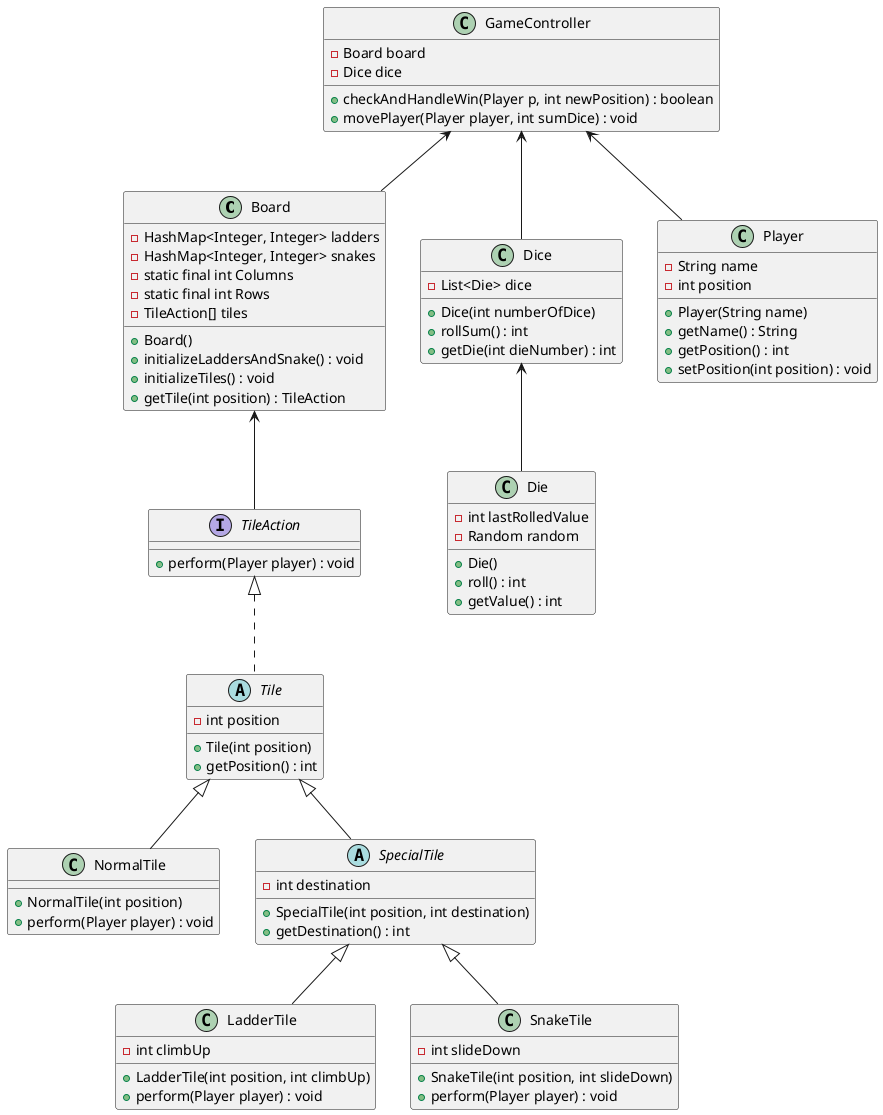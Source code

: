 @startuml
  class Board {
    - HashMap<Integer, Integer> ladders
    - HashMap<Integer, Integer> snakes
    - static final int Columns
    - static final int Rows
    - TileAction[] tiles
    + Board()
    + initializeLaddersAndSnake() : void
    + initializeTiles() : void
    + getTile(int position) : TileAction
  }

  class Dice {
    - List<Die> dice
    + Dice(int numberOfDice)
    + rollSum() : int
    + getDie(int dieNumber) : int
  }

  class Die {
    - int lastRolledValue
    - Random random
    + Die()
    + roll() : int
    + getValue() : int
  }

  class Player {
    - String name
    - int position
    + Player(String name)
    + getName() : String
    + getPosition() : int
    + setPosition(int position) : void
  }

  interface TileAction {
    + perform(Player player) : void
  }

  abstract class Tile implements TileAction {
    - int position
    + Tile(int position)
    + getPosition() : int
  }

  class NormalTile extends Tile {
    + NormalTile(int position)
    + perform(Player player) : void
  }

  abstract class SpecialTile extends Tile {
    - int destination
    + SpecialTile(int position, int destination)
    + getDestination() : int
  }

  class LadderTile extends SpecialTile {
    - int climbUp
    + LadderTile(int position, int climbUp)
    + perform(Player player) : void
  }

  class SnakeTile extends SpecialTile {
    - int slideDown
    + SnakeTile(int position, int slideDown)
    + perform(Player player) : void
  }
class GameController {
 - Board board
    - Dice dice
    + checkAndHandleWin(Player p, int newPosition) : boolean
    + movePlayer(Player player, int sumDice) : void
}

Board <-- TileAction
Dice <-- Die
GameController <-- Board
GameController <-- Dice
GameController <-- Player

@enduml